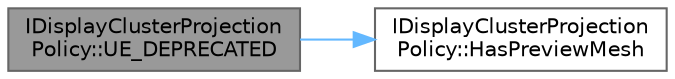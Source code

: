digraph "IDisplayClusterProjectionPolicy::UE_DEPRECATED"
{
 // INTERACTIVE_SVG=YES
 // LATEX_PDF_SIZE
  bgcolor="transparent";
  edge [fontname=Helvetica,fontsize=10,labelfontname=Helvetica,labelfontsize=10];
  node [fontname=Helvetica,fontsize=10,shape=box,height=0.2,width=0.4];
  rankdir="LR";
  Node1 [id="Node000001",label="IDisplayClusterProjection\lPolicy::UE_DEPRECATED",height=0.2,width=0.4,color="gray40", fillcolor="grey60", style="filled", fontcolor="black",tooltip="Ask projection policy instance if it has any mesh based preview."];
  Node1 -> Node2 [id="edge1_Node000001_Node000002",color="steelblue1",style="solid",tooltip=" "];
  Node2 [id="Node000002",label="IDisplayClusterProjection\lPolicy::HasPreviewMesh",height=0.2,width=0.4,color="grey40", fillcolor="white", style="filled",URL="$df/db6/classIDisplayClusterProjectionPolicy.html#aeb8917a1227212f6a4b2c3319b0091d5",tooltip="Ask projection policy instance if it has any mesh based preview."];
}
